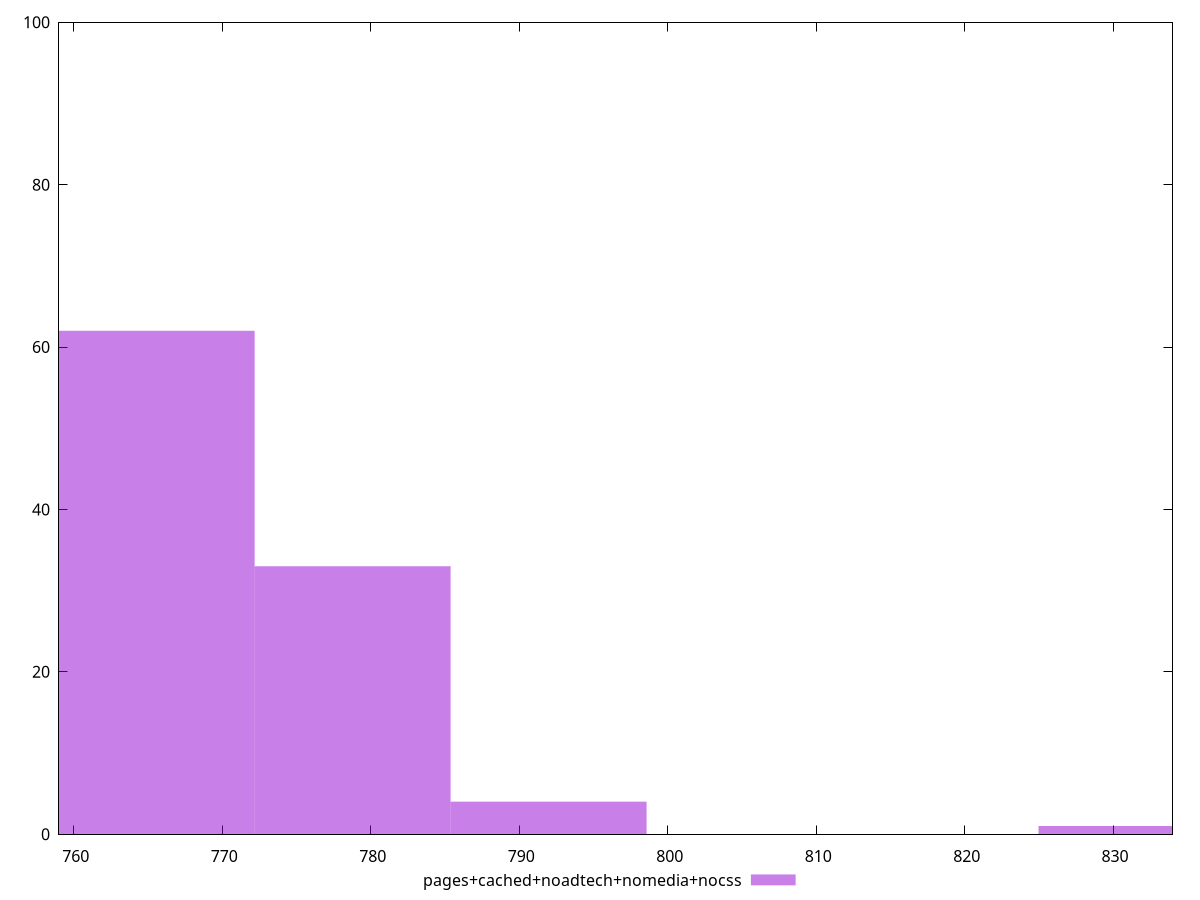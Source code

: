 reset

$pagesCachedNoadtechNomediaNocss <<EOF
765.5771077426772 62
778.7767130485854 33
791.9763183544936 4
831.5751342722183 1
EOF

set key outside below
set boxwidth 13.199605305908227
set xrange [759:834]
set yrange [0:100]
set trange [0:100]
set style fill transparent solid 0.5 noborder
set terminal svg size 640, 490 enhanced background rgb 'white'
set output "report_00025_2021-02-22T21:38:55.199Z/uses-rel-preload/comparison/histogram/4_vs_5.svg"

plot $pagesCachedNoadtechNomediaNocss title "pages+cached+noadtech+nomedia+nocss" with boxes

reset
